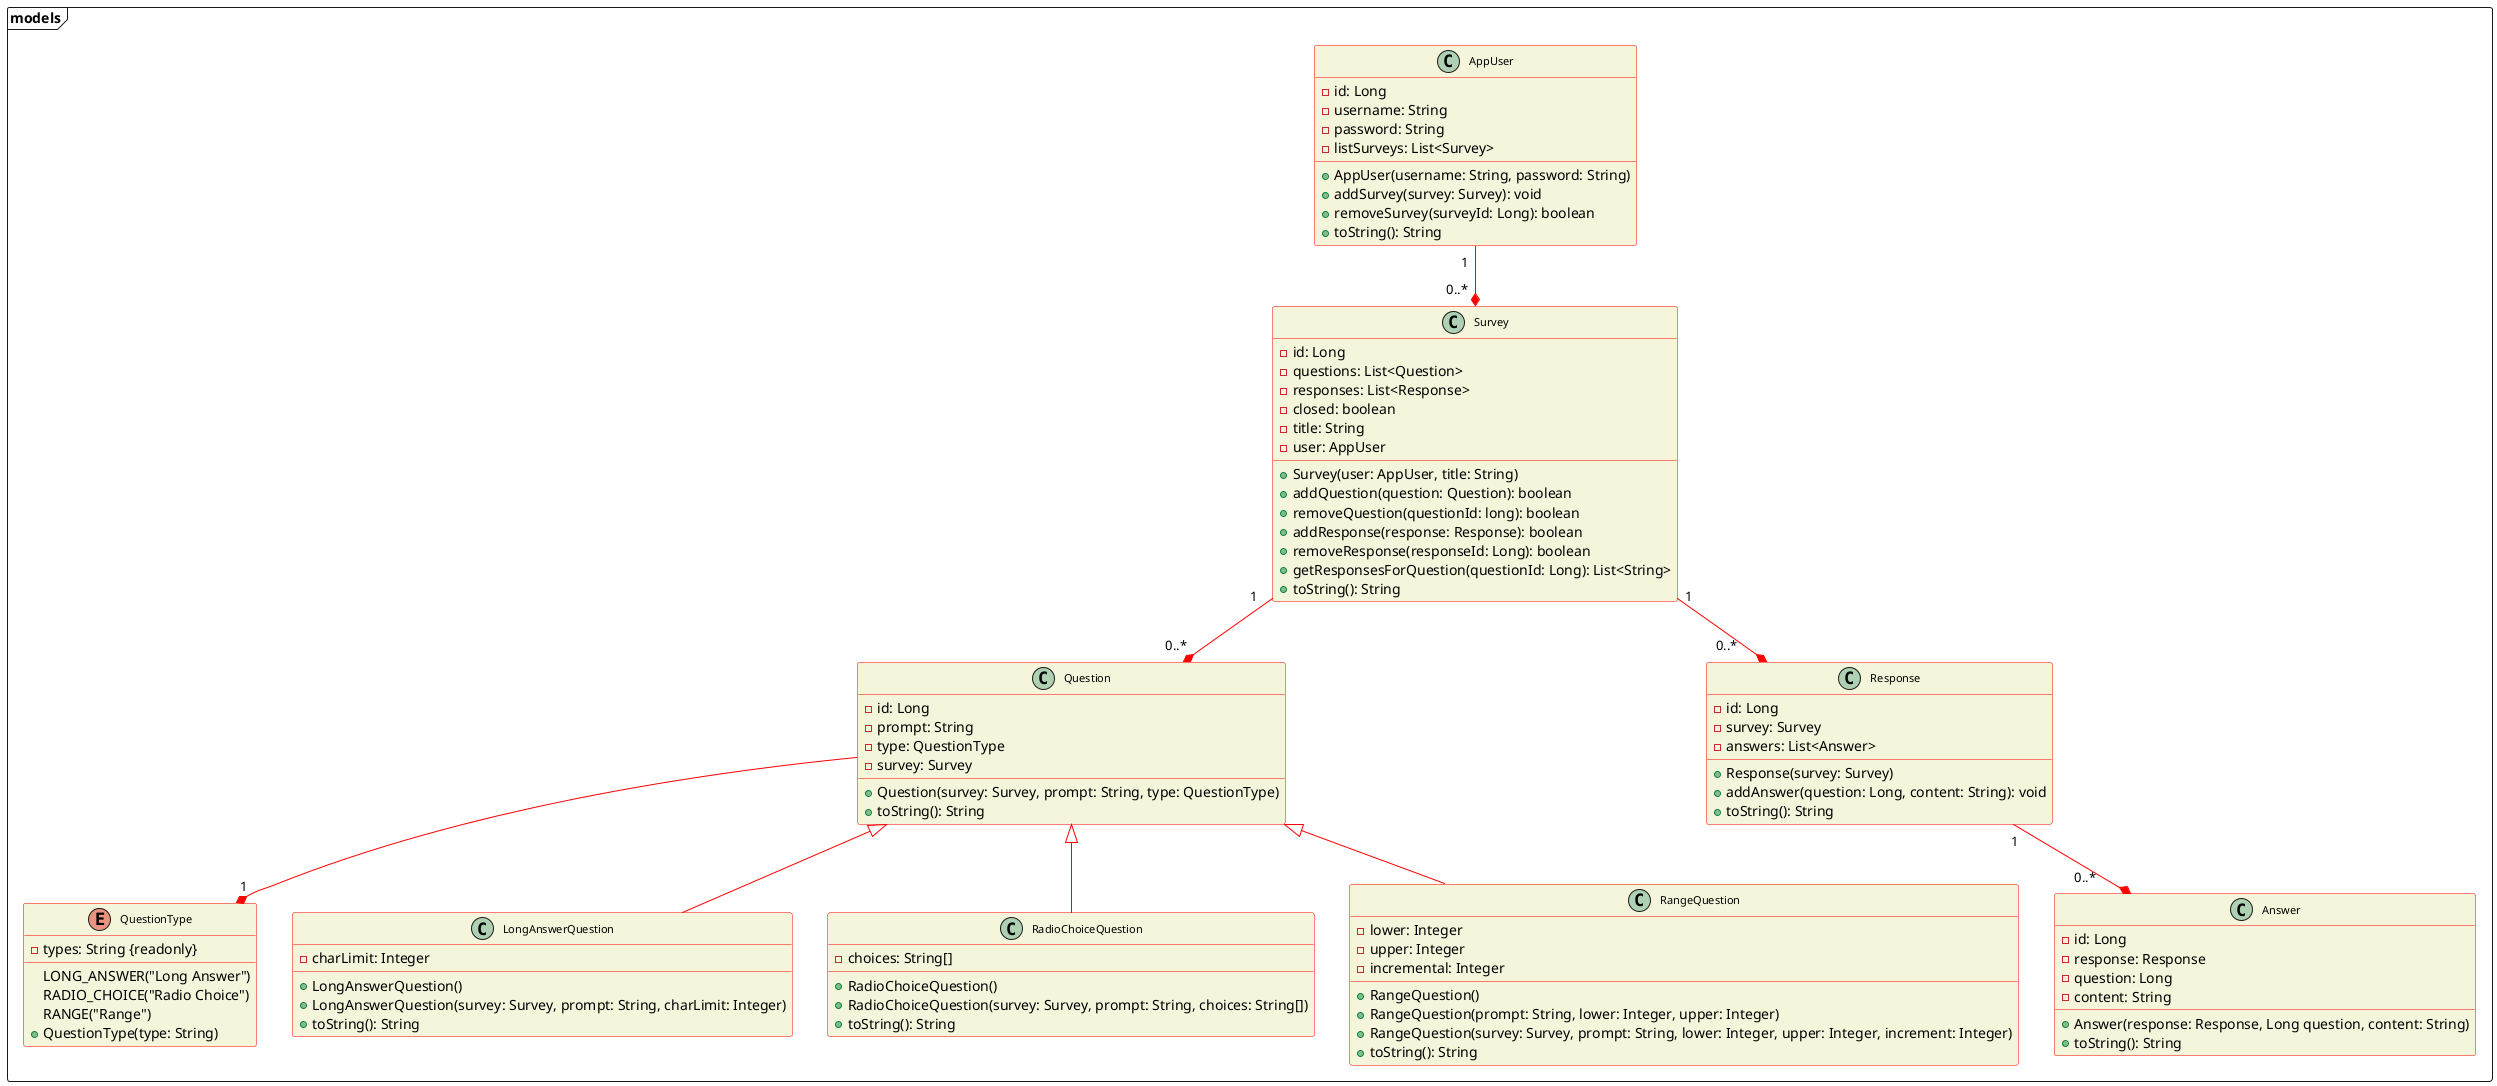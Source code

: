 @startuml Milestone1_UML_class_diagram
skinparam classFontSize 11
skinparam classBackgroundColor beige
skinparam ClassBorderColor red
skinparam ArrowColor red


package "models" <<frame>> {
    class "Answer" {
        - id: Long
        - response: Response
        - question: Long
        - content: String
        + Answer(response: Response, Long question, content: String)
        + toString(): String
    }

    class "AppUser" {
        - id: Long
        - username: String
        - password: String
        - listSurveys: List<Survey>
        + AppUser(username: String, password: String)
        + addSurvey(survey: Survey): void
        + removeSurvey(surveyId: Long): boolean
        + toString(): String
    }

    enum "QuestionType" {
        LONG_ANSWER("Long Answer")
        RADIO_CHOICE("Radio Choice")
        RANGE("Range")
        - types: String {readonly}
        + QuestionType(type: String)
    }

    class "Question" {
        - id: Long
        - prompt: String 
        - type: QuestionType
        - survey: Survey
        + Question(survey: Survey, prompt: String, type: QuestionType)
        + toString(): String
    }

    class "LongAnswerQuestion" {
        - charLimit: Integer
        + LongAnswerQuestion()
        + LongAnswerQuestion(survey: Survey, prompt: String, charLimit: Integer)
        + toString(): String
    }

    class "RadioChoiceQuestion" {
        - choices: String[]
        + RadioChoiceQuestion()
        + RadioChoiceQuestion(survey: Survey, prompt: String, choices: String[])
        + toString(): String
    }

    class "RangeQuestion" {
        - lower: Integer
        - upper: Integer
        - incremental: Integer
        + RangeQuestion()
        + RangeQuestion(prompt: String, lower: Integer, upper: Integer)
        + RangeQuestion(survey: Survey, prompt: String, lower: Integer, upper: Integer, increment: Integer)
        + toString(): String
    }

    class "Response" {
        - id: Long
        - survey: Survey
        - answers: List<Answer>
        + Response(survey: Survey)
        + addAnswer(question: Long, content: String): void
        + toString(): String
    }

    class "Survey" {
        - id: Long
        - questions: List<Question>
        - responses: List<Response>
        - closed: boolean
        - title: String 
        - user: AppUser
        + Survey(user: AppUser, title: String)
        + addQuestion(question: Question): boolean
        + removeQuestion(questionId: long): boolean
        + addResponse(response: Response): boolean
        + removeResponse(responseId: Long): boolean
        + getResponsesForQuestion(questionId: Long): List<String>
        + toString(): String
    }
}



' note right of "APIController"::createSurvey
'     // returns 200 if survey created successfully 
'     // otherwise look at integer responses to handle errors
' end note

' Relationship arrows
"RangeQuestion" -up-|> "Question"
"LongAnswerQuestion" -up-|> "Question"
"RadioChoiceQuestion" -up-|> "Question"
"Question" --* "1" "QuestionType"

"Response" "1  " --* "0..*      " "Answer"

"Survey" "1  " --* "0..*  " "Question"
"Survey" "1  " --* "0..*     " "Response"
"AppUser" "1  " --* "0..*  " "Survey"


@enduml
